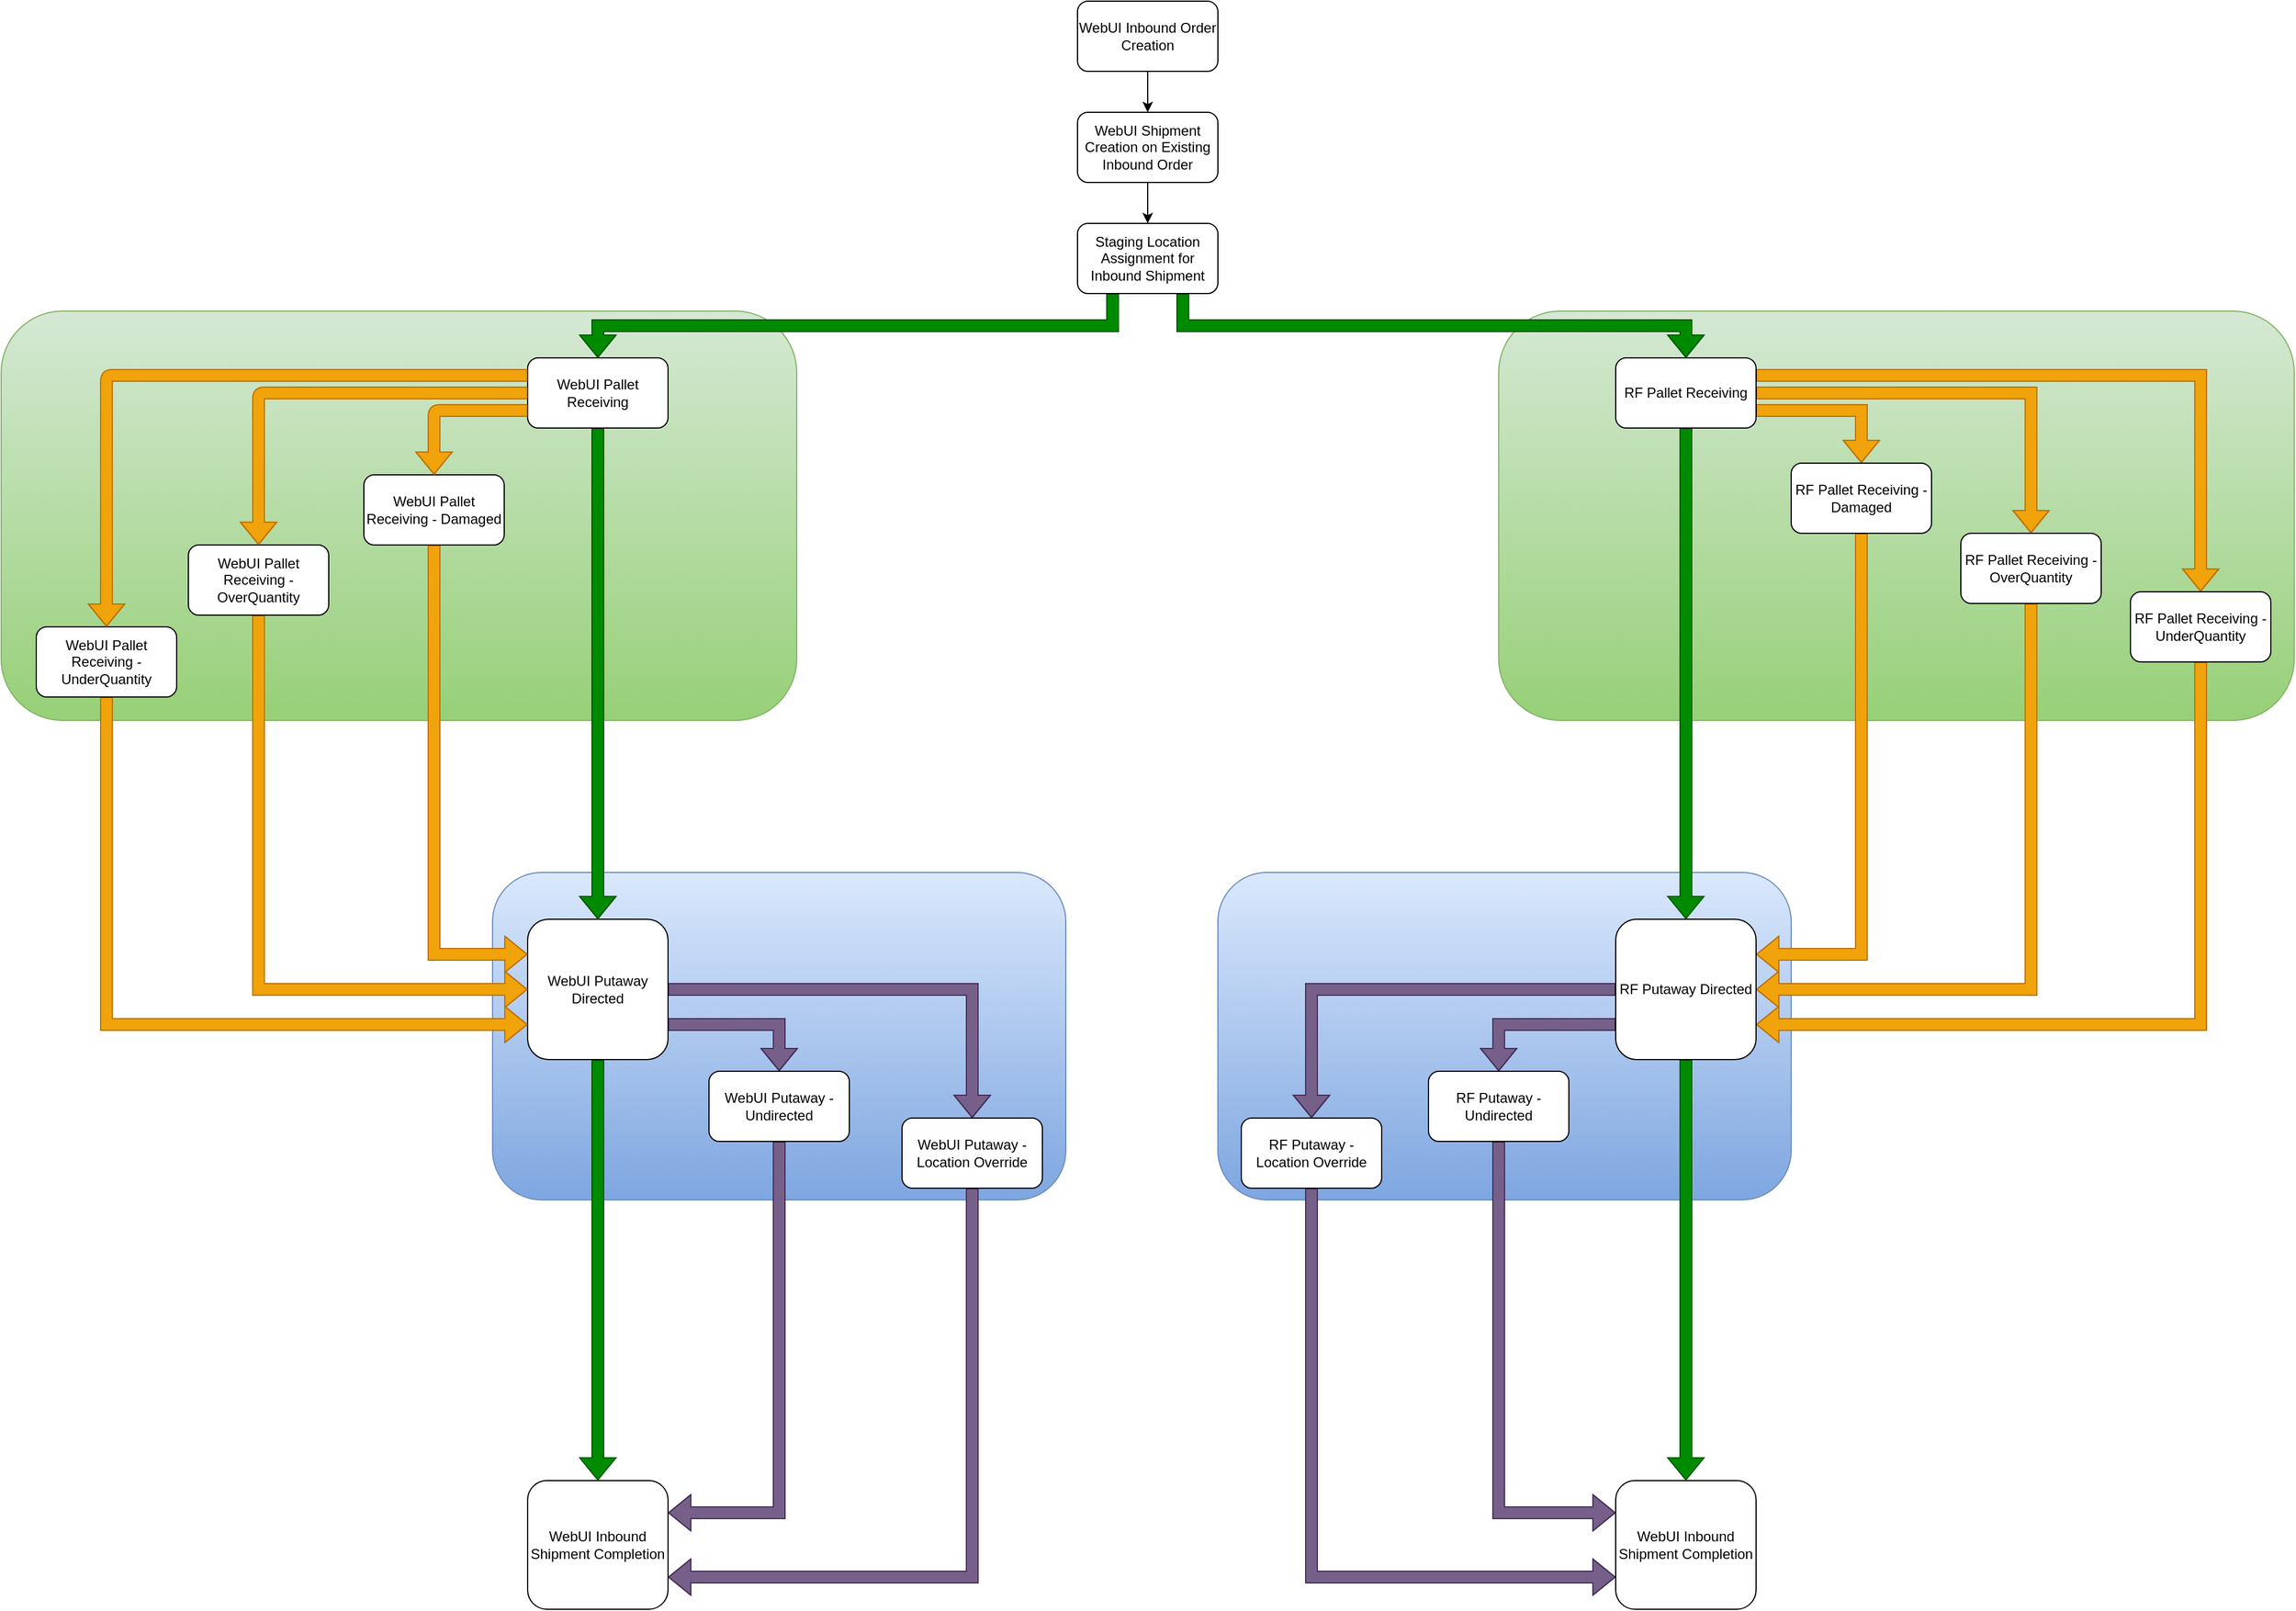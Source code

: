 <mxfile version="12.2.6" type="github" pages="1"><diagram id="IdHqrWxbUIfQEn7d7Ye1" name="Page-1"><mxGraphModel dx="4375" dy="2973" grid="1" gridSize="10" guides="1" tooltips="1" connect="1" arrows="1" fold="1" page="1" pageScale="1" pageWidth="850" pageHeight="1100" math="0" shadow="0"><root><mxCell id="0"/><mxCell id="1" parent="0"/><mxCell id="p_wmg7u4gT6bGFMo13wf-46" value="" style="rounded=1;whiteSpace=wrap;html=1;gradientColor=#7ea6e0;fillColor=#dae8fc;strokeColor=#6c8ebf;" vertex="1" parent="1"><mxGeometry x="320" y="730" width="490" height="280" as="geometry"/></mxCell><mxCell id="p_wmg7u4gT6bGFMo13wf-32" value="" style="rounded=1;whiteSpace=wrap;html=1;fillColor=#d5e8d4;strokeColor=#82b366;gradientColor=#97d077;" vertex="1" parent="1"><mxGeometry x="560" y="250" width="680" height="350" as="geometry"/></mxCell><mxCell id="p_wmg7u4gT6bGFMo13wf-13" value="" style="rounded=1;whiteSpace=wrap;html=1;gradientColor=#7ea6e0;fillColor=#dae8fc;strokeColor=#6c8ebf;" vertex="1" parent="1"><mxGeometry x="-300" y="730" width="490" height="280" as="geometry"/></mxCell><mxCell id="p_wmg7u4gT6bGFMo13wf-1" value="" style="rounded=1;whiteSpace=wrap;html=1;fillColor=#d5e8d4;strokeColor=#82b366;gradientColor=#97d077;" vertex="1" parent="1"><mxGeometry x="-720" y="250" width="680" height="350" as="geometry"/></mxCell><mxCell id="5MoI0cr_Pmq36j2Hyj8P-24" style="edgeStyle=orthogonalEdgeStyle;rounded=0;orthogonalLoop=1;jettySize=auto;html=1;exitX=0.5;exitY=1;exitDx=0;exitDy=0;entryX=0.5;entryY=0;entryDx=0;entryDy=0;" parent="1" source="5MoI0cr_Pmq36j2Hyj8P-7" target="5MoI0cr_Pmq36j2Hyj8P-15" edge="1"><mxGeometry relative="1" as="geometry"/></mxCell><UserObject label="WebUI Shipment Creation on Existing Inbound Order" link="https://jira.int.kn/browse/TCL-20" id="5MoI0cr_Pmq36j2Hyj8P-7"><mxCell style="rounded=1;whiteSpace=wrap;html=1;" parent="1" vertex="1"><mxGeometry x="200" y="80" width="120" height="60" as="geometry"/></mxCell></UserObject><mxCell id="5MoI0cr_Pmq36j2Hyj8P-23" style="edgeStyle=orthogonalEdgeStyle;rounded=0;orthogonalLoop=1;jettySize=auto;html=1;exitX=0.5;exitY=1;exitDx=0;exitDy=0;entryX=0.5;entryY=0;entryDx=0;entryDy=0;" parent="1" source="5MoI0cr_Pmq36j2Hyj8P-8" target="5MoI0cr_Pmq36j2Hyj8P-7" edge="1"><mxGeometry relative="1" as="geometry"/></mxCell><UserObject label="WebUI Inbound Order Creation" TCL-2="https://jira.int.kn/browse/TCL-2" link="https://jira.int.kn/browse/TCL-2" id="5MoI0cr_Pmq36j2Hyj8P-8"><mxCell style="rounded=1;whiteSpace=wrap;html=1;" parent="1" vertex="1"><mxGeometry x="200" y="-15" width="120" height="60" as="geometry"/></mxCell></UserObject><mxCell id="5MoI0cr_Pmq36j2Hyj8P-27" style="edgeStyle=orthogonalEdgeStyle;rounded=0;orthogonalLoop=1;jettySize=auto;html=1;exitX=0.5;exitY=1;exitDx=0;exitDy=0;entryX=0.5;entryY=0;entryDx=0;entryDy=0;fillColor=#008a00;strokeColor=#005700;shape=flexArrow;" parent="1" source="5MoI0cr_Pmq36j2Hyj8P-9" target="5MoI0cr_Pmq36j2Hyj8P-21" edge="1"><mxGeometry relative="1" as="geometry"/></mxCell><mxCell id="p_wmg7u4gT6bGFMo13wf-26" style="edgeStyle=orthogonalEdgeStyle;shape=flexArrow;rounded=0;orthogonalLoop=1;jettySize=auto;html=1;exitX=1;exitY=0.75;exitDx=0;exitDy=0;entryX=0.5;entryY=0;entryDx=0;entryDy=0;strokeColor=#432D57;fillColor=#76608a;" edge="1" parent="1" source="5MoI0cr_Pmq36j2Hyj8P-9" target="p_wmg7u4gT6bGFMo13wf-14"><mxGeometry relative="1" as="geometry"/></mxCell><mxCell id="p_wmg7u4gT6bGFMo13wf-27" style="edgeStyle=orthogonalEdgeStyle;shape=flexArrow;rounded=0;orthogonalLoop=1;jettySize=auto;html=1;exitX=1;exitY=0.5;exitDx=0;exitDy=0;entryX=0.5;entryY=0;entryDx=0;entryDy=0;strokeColor=#432D57;fillColor=#76608a;" edge="1" parent="1" source="5MoI0cr_Pmq36j2Hyj8P-9" target="p_wmg7u4gT6bGFMo13wf-15"><mxGeometry relative="1" as="geometry"/></mxCell><mxCell id="5MoI0cr_Pmq36j2Hyj8P-9" value="WebUI Putaway Directed" style="rounded=1;whiteSpace=wrap;html=1;" parent="1" vertex="1"><mxGeometry x="-270" y="770" width="120" height="120" as="geometry"/></mxCell><mxCell id="p_wmg7u4gT6bGFMo13wf-23" style="edgeStyle=orthogonalEdgeStyle;shape=flexArrow;rounded=0;orthogonalLoop=1;jettySize=auto;html=1;exitX=0.5;exitY=1;exitDx=0;exitDy=0;entryX=0;entryY=0.5;entryDx=0;entryDy=0;strokeColor=#BD7000;fillColor=#f0a30a;" edge="1" parent="1" source="5MoI0cr_Pmq36j2Hyj8P-10" target="5MoI0cr_Pmq36j2Hyj8P-9"><mxGeometry relative="1" as="geometry"/></mxCell><mxCell id="5MoI0cr_Pmq36j2Hyj8P-10" value="WebUI Pallet Receiving - OverQuantity" style="rounded=1;whiteSpace=wrap;html=1;" parent="1" vertex="1"><mxGeometry x="-560" y="450" width="120" height="60" as="geometry"/></mxCell><mxCell id="p_wmg7u4gT6bGFMo13wf-22" style="edgeStyle=orthogonalEdgeStyle;shape=flexArrow;rounded=0;orthogonalLoop=1;jettySize=auto;html=1;exitX=0.5;exitY=1;exitDx=0;exitDy=0;entryX=0;entryY=0.75;entryDx=0;entryDy=0;strokeColor=#BD7000;fillColor=#f0a30a;" edge="1" parent="1" source="5MoI0cr_Pmq36j2Hyj8P-14" target="5MoI0cr_Pmq36j2Hyj8P-9"><mxGeometry relative="1" as="geometry"/></mxCell><mxCell id="5MoI0cr_Pmq36j2Hyj8P-14" value="WebUI Pallet Receiving - UnderQuantity" style="rounded=1;whiteSpace=wrap;html=1;" parent="1" vertex="1"><mxGeometry x="-690" y="520" width="120" height="60" as="geometry"/></mxCell><mxCell id="p_wmg7u4gT6bGFMo13wf-31" style="edgeStyle=orthogonalEdgeStyle;shape=flexArrow;rounded=0;orthogonalLoop=1;jettySize=auto;html=1;exitX=0.25;exitY=1;exitDx=0;exitDy=0;entryX=0.5;entryY=0;entryDx=0;entryDy=0;strokeColor=#005700;fillColor=#008a00;" edge="1" parent="1" source="5MoI0cr_Pmq36j2Hyj8P-15" target="5MoI0cr_Pmq36j2Hyj8P-16"><mxGeometry relative="1" as="geometry"/></mxCell><mxCell id="p_wmg7u4gT6bGFMo13wf-34" style="edgeStyle=orthogonalEdgeStyle;shape=flexArrow;rounded=0;orthogonalLoop=1;jettySize=auto;html=1;exitX=0.75;exitY=1;exitDx=0;exitDy=0;entryX=0.5;entryY=0;entryDx=0;entryDy=0;strokeColor=#005700;fillColor=#008a00;" edge="1" parent="1" source="5MoI0cr_Pmq36j2Hyj8P-15" target="p_wmg7u4gT6bGFMo13wf-33"><mxGeometry relative="1" as="geometry"/></mxCell><UserObject label="Staging Location Assignment for Inbound Shipment" link="https://jira.int.kn/browse/TCL-20" id="5MoI0cr_Pmq36j2Hyj8P-15"><mxCell style="rounded=1;whiteSpace=wrap;html=1;" parent="1" vertex="1"><mxGeometry x="200" y="175" width="120" height="60" as="geometry"/></mxCell></UserObject><mxCell id="5MoI0cr_Pmq36j2Hyj8P-26" style="edgeStyle=orthogonalEdgeStyle;rounded=0;orthogonalLoop=1;jettySize=auto;html=1;exitX=0.5;exitY=1;exitDx=0;exitDy=0;fillColor=#008a00;strokeColor=#005700;shape=flexArrow;" parent="1" source="5MoI0cr_Pmq36j2Hyj8P-16" target="5MoI0cr_Pmq36j2Hyj8P-9" edge="1"><mxGeometry relative="1" as="geometry"><Array as="points"><mxPoint x="-210" y="590"/><mxPoint x="-210" y="590"/></Array></mxGeometry></mxCell><mxCell id="5MoI0cr_Pmq36j2Hyj8P-16" value="WebUI Pallet Receiving" style="rounded=1;whiteSpace=wrap;html=1;" parent="1" vertex="1"><mxGeometry x="-270" y="290" width="120" height="60" as="geometry"/></mxCell><mxCell id="5MoI0cr_Pmq36j2Hyj8P-21" value="WebUI Inbound Shipment Completion" style="rounded=1;whiteSpace=wrap;html=1;" parent="1" vertex="1"><mxGeometry x="-270" y="1250" width="120" height="110" as="geometry"/></mxCell><mxCell id="p_wmg7u4gT6bGFMo13wf-24" style="edgeStyle=orthogonalEdgeStyle;shape=flexArrow;rounded=0;orthogonalLoop=1;jettySize=auto;html=1;exitX=0.5;exitY=1;exitDx=0;exitDy=0;entryX=0;entryY=0.25;entryDx=0;entryDy=0;strokeColor=#BD7000;fillColor=#f0a30a;" edge="1" parent="1" source="p_wmg7u4gT6bGFMo13wf-4" target="5MoI0cr_Pmq36j2Hyj8P-9"><mxGeometry relative="1" as="geometry"/></mxCell><mxCell id="p_wmg7u4gT6bGFMo13wf-4" value="WebUI Pallet Receiving - Damaged" style="rounded=1;whiteSpace=wrap;html=1;" vertex="1" parent="1"><mxGeometry x="-410" y="390" width="120" height="60" as="geometry"/></mxCell><mxCell id="p_wmg7u4gT6bGFMo13wf-10" value="" style="shape=flexArrow;endArrow=classic;html=1;exitX=0;exitY=0.75;exitDx=0;exitDy=0;entryX=0.5;entryY=0;entryDx=0;entryDy=0;fillColor=#f0a30a;strokeColor=#BD7000;" edge="1" parent="1" source="5MoI0cr_Pmq36j2Hyj8P-16" target="p_wmg7u4gT6bGFMo13wf-4"><mxGeometry width="50" height="50" relative="1" as="geometry"><mxPoint x="-350" y="320" as="sourcePoint"/><mxPoint x="-300" y="270" as="targetPoint"/><Array as="points"><mxPoint x="-350" y="335"/></Array></mxGeometry></mxCell><mxCell id="p_wmg7u4gT6bGFMo13wf-11" value="" style="shape=flexArrow;endArrow=classic;html=1;exitX=0;exitY=0.5;exitDx=0;exitDy=0;entryX=0.5;entryY=0;entryDx=0;entryDy=0;fillColor=#f0a30a;strokeColor=#BD7000;" edge="1" parent="1" source="5MoI0cr_Pmq36j2Hyj8P-16"><mxGeometry width="50" height="50" relative="1" as="geometry"><mxPoint x="-420" y="380" as="sourcePoint"/><mxPoint x="-500" y="450" as="targetPoint"/><Array as="points"><mxPoint x="-500" y="320"/></Array></mxGeometry></mxCell><mxCell id="p_wmg7u4gT6bGFMo13wf-12" value="" style="shape=flexArrow;endArrow=classic;html=1;exitX=0;exitY=0.25;exitDx=0;exitDy=0;entryX=0.5;entryY=0;entryDx=0;entryDy=0;fillColor=#f0a30a;strokeColor=#BD7000;" edge="1" parent="1" source="5MoI0cr_Pmq36j2Hyj8P-16"><mxGeometry width="50" height="50" relative="1" as="geometry"><mxPoint x="-400" y="390" as="sourcePoint"/><mxPoint x="-630" y="520" as="targetPoint"/><Array as="points"><mxPoint x="-630" y="305"/></Array></mxGeometry></mxCell><mxCell id="p_wmg7u4gT6bGFMo13wf-28" style="edgeStyle=orthogonalEdgeStyle;shape=flexArrow;rounded=0;orthogonalLoop=1;jettySize=auto;html=1;exitX=0.5;exitY=1;exitDx=0;exitDy=0;entryX=1;entryY=0.25;entryDx=0;entryDy=0;strokeColor=#432D57;fillColor=#76608a;" edge="1" parent="1" source="p_wmg7u4gT6bGFMo13wf-14" target="5MoI0cr_Pmq36j2Hyj8P-21"><mxGeometry relative="1" as="geometry"/></mxCell><mxCell id="p_wmg7u4gT6bGFMo13wf-14" value="WebUI Putaway -Undirected" style="rounded=1;whiteSpace=wrap;html=1;" vertex="1" parent="1"><mxGeometry x="-115" y="900" width="120" height="60" as="geometry"/></mxCell><mxCell id="p_wmg7u4gT6bGFMo13wf-29" style="edgeStyle=orthogonalEdgeStyle;shape=flexArrow;rounded=0;orthogonalLoop=1;jettySize=auto;html=1;entryX=1;entryY=0.75;entryDx=0;entryDy=0;strokeColor=#432D57;fillColor=#76608a;" edge="1" parent="1" source="p_wmg7u4gT6bGFMo13wf-15" target="5MoI0cr_Pmq36j2Hyj8P-21"><mxGeometry relative="1" as="geometry"><Array as="points"><mxPoint x="110" y="1333"/></Array></mxGeometry></mxCell><mxCell id="p_wmg7u4gT6bGFMo13wf-15" value="WebUI Putaway - Location Override" style="rounded=1;whiteSpace=wrap;html=1;" vertex="1" parent="1"><mxGeometry x="50" y="940" width="120" height="60" as="geometry"/></mxCell><mxCell id="p_wmg7u4gT6bGFMo13wf-38" style="edgeStyle=orthogonalEdgeStyle;shape=flexArrow;rounded=0;orthogonalLoop=1;jettySize=auto;html=1;exitX=1;exitY=0.75;exitDx=0;exitDy=0;entryX=0.5;entryY=0;entryDx=0;entryDy=0;strokeColor=#BD7000;fillColor=#f0a30a;" edge="1" parent="1" source="p_wmg7u4gT6bGFMo13wf-33" target="p_wmg7u4gT6bGFMo13wf-35"><mxGeometry relative="1" as="geometry"/></mxCell><mxCell id="p_wmg7u4gT6bGFMo13wf-39" style="edgeStyle=orthogonalEdgeStyle;shape=flexArrow;rounded=0;orthogonalLoop=1;jettySize=auto;html=1;exitX=1;exitY=0.5;exitDx=0;exitDy=0;entryX=0.5;entryY=0;entryDx=0;entryDy=0;strokeColor=#BD7000;fillColor=#f0a30a;" edge="1" parent="1" source="p_wmg7u4gT6bGFMo13wf-33" target="p_wmg7u4gT6bGFMo13wf-36"><mxGeometry relative="1" as="geometry"/></mxCell><mxCell id="p_wmg7u4gT6bGFMo13wf-40" style="edgeStyle=orthogonalEdgeStyle;shape=flexArrow;rounded=0;orthogonalLoop=1;jettySize=auto;html=1;exitX=1;exitY=0.25;exitDx=0;exitDy=0;strokeColor=#BD7000;fillColor=#f0a30a;" edge="1" parent="1" source="p_wmg7u4gT6bGFMo13wf-33" target="p_wmg7u4gT6bGFMo13wf-37"><mxGeometry relative="1" as="geometry"/></mxCell><mxCell id="p_wmg7u4gT6bGFMo13wf-42" style="edgeStyle=orthogonalEdgeStyle;shape=flexArrow;rounded=0;orthogonalLoop=1;jettySize=auto;html=1;exitX=0.5;exitY=1;exitDx=0;exitDy=0;entryX=0.5;entryY=0;entryDx=0;entryDy=0;strokeColor=#005700;fillColor=#008a00;" edge="1" parent="1" source="p_wmg7u4gT6bGFMo13wf-33" target="p_wmg7u4gT6bGFMo13wf-41"><mxGeometry relative="1" as="geometry"/></mxCell><mxCell id="p_wmg7u4gT6bGFMo13wf-33" value="RF Pallet Receiving" style="rounded=1;whiteSpace=wrap;html=1;" vertex="1" parent="1"><mxGeometry x="660" y="290" width="120" height="60" as="geometry"/></mxCell><mxCell id="p_wmg7u4gT6bGFMo13wf-43" style="edgeStyle=orthogonalEdgeStyle;shape=flexArrow;rounded=0;orthogonalLoop=1;jettySize=auto;html=1;exitX=0.5;exitY=1;exitDx=0;exitDy=0;entryX=1;entryY=0.25;entryDx=0;entryDy=0;strokeColor=#BD7000;fillColor=#f0a30a;" edge="1" parent="1" source="p_wmg7u4gT6bGFMo13wf-35" target="p_wmg7u4gT6bGFMo13wf-41"><mxGeometry relative="1" as="geometry"/></mxCell><mxCell id="p_wmg7u4gT6bGFMo13wf-35" value="RF Pallet Receiving - Damaged" style="rounded=1;whiteSpace=wrap;html=1;" vertex="1" parent="1"><mxGeometry x="810" y="380" width="120" height="60" as="geometry"/></mxCell><mxCell id="p_wmg7u4gT6bGFMo13wf-44" style="edgeStyle=orthogonalEdgeStyle;shape=flexArrow;rounded=0;orthogonalLoop=1;jettySize=auto;html=1;exitX=0.5;exitY=1;exitDx=0;exitDy=0;entryX=1;entryY=0.5;entryDx=0;entryDy=0;strokeColor=#BD7000;fillColor=#f0a30a;" edge="1" parent="1" source="p_wmg7u4gT6bGFMo13wf-36" target="p_wmg7u4gT6bGFMo13wf-41"><mxGeometry relative="1" as="geometry"/></mxCell><mxCell id="p_wmg7u4gT6bGFMo13wf-36" value="RF Pallet Receiving - OverQuantity" style="rounded=1;whiteSpace=wrap;html=1;" vertex="1" parent="1"><mxGeometry x="955" y="440" width="120" height="60" as="geometry"/></mxCell><mxCell id="p_wmg7u4gT6bGFMo13wf-45" style="edgeStyle=orthogonalEdgeStyle;shape=flexArrow;rounded=0;orthogonalLoop=1;jettySize=auto;html=1;exitX=0.5;exitY=1;exitDx=0;exitDy=0;entryX=1;entryY=0.75;entryDx=0;entryDy=0;strokeColor=#BD7000;fillColor=#f0a30a;" edge="1" parent="1" source="p_wmg7u4gT6bGFMo13wf-37" target="p_wmg7u4gT6bGFMo13wf-41"><mxGeometry relative="1" as="geometry"/></mxCell><mxCell id="p_wmg7u4gT6bGFMo13wf-37" value="RF Pallet Receiving - UnderQuantity" style="rounded=1;whiteSpace=wrap;html=1;" vertex="1" parent="1"><mxGeometry x="1100" y="490" width="120" height="60" as="geometry"/></mxCell><mxCell id="p_wmg7u4gT6bGFMo13wf-49" style="edgeStyle=orthogonalEdgeStyle;shape=flexArrow;rounded=0;orthogonalLoop=1;jettySize=auto;html=1;exitX=0;exitY=0.75;exitDx=0;exitDy=0;strokeColor=#432D57;fillColor=#76608a;" edge="1" parent="1" source="p_wmg7u4gT6bGFMo13wf-41" target="p_wmg7u4gT6bGFMo13wf-48"><mxGeometry relative="1" as="geometry"/></mxCell><mxCell id="p_wmg7u4gT6bGFMo13wf-51" style="edgeStyle=orthogonalEdgeStyle;shape=flexArrow;rounded=0;orthogonalLoop=1;jettySize=auto;html=1;exitX=0;exitY=0.5;exitDx=0;exitDy=0;entryX=0.5;entryY=0;entryDx=0;entryDy=0;strokeColor=#432D57;fillColor=#76608a;" edge="1" parent="1" source="p_wmg7u4gT6bGFMo13wf-41" target="p_wmg7u4gT6bGFMo13wf-47"><mxGeometry relative="1" as="geometry"/></mxCell><mxCell id="p_wmg7u4gT6bGFMo13wf-55" style="edgeStyle=orthogonalEdgeStyle;shape=flexArrow;rounded=0;orthogonalLoop=1;jettySize=auto;html=1;exitX=0.5;exitY=1;exitDx=0;exitDy=0;entryX=0.5;entryY=0;entryDx=0;entryDy=0;strokeColor=#005700;fillColor=#008a00;" edge="1" parent="1" source="p_wmg7u4gT6bGFMo13wf-41" target="p_wmg7u4gT6bGFMo13wf-52"><mxGeometry relative="1" as="geometry"/></mxCell><mxCell id="p_wmg7u4gT6bGFMo13wf-41" value="RF Putaway Directed" style="rounded=1;whiteSpace=wrap;html=1;" vertex="1" parent="1"><mxGeometry x="660" y="770" width="120" height="120" as="geometry"/></mxCell><mxCell id="p_wmg7u4gT6bGFMo13wf-53" style="edgeStyle=orthogonalEdgeStyle;shape=flexArrow;rounded=0;orthogonalLoop=1;jettySize=auto;html=1;exitX=0.5;exitY=1;exitDx=0;exitDy=0;entryX=0;entryY=0.75;entryDx=0;entryDy=0;strokeColor=#432D57;fillColor=#76608a;" edge="1" parent="1" source="p_wmg7u4gT6bGFMo13wf-47" target="p_wmg7u4gT6bGFMo13wf-52"><mxGeometry relative="1" as="geometry"/></mxCell><mxCell id="p_wmg7u4gT6bGFMo13wf-47" value="RF Putaway - Location Override" style="rounded=1;whiteSpace=wrap;html=1;" vertex="1" parent="1"><mxGeometry x="340" y="940" width="120" height="60" as="geometry"/></mxCell><mxCell id="p_wmg7u4gT6bGFMo13wf-54" style="edgeStyle=orthogonalEdgeStyle;shape=flexArrow;rounded=0;orthogonalLoop=1;jettySize=auto;html=1;exitX=0.5;exitY=1;exitDx=0;exitDy=0;entryX=0;entryY=0.25;entryDx=0;entryDy=0;strokeColor=#432D57;fillColor=#76608a;" edge="1" parent="1" source="p_wmg7u4gT6bGFMo13wf-48" target="p_wmg7u4gT6bGFMo13wf-52"><mxGeometry relative="1" as="geometry"/></mxCell><mxCell id="p_wmg7u4gT6bGFMo13wf-48" value="RF Putaway -Undirected" style="rounded=1;whiteSpace=wrap;html=1;" vertex="1" parent="1"><mxGeometry x="500" y="900" width="120" height="60" as="geometry"/></mxCell><mxCell id="p_wmg7u4gT6bGFMo13wf-52" value="WebUI Inbound Shipment Completion" style="rounded=1;whiteSpace=wrap;html=1;" vertex="1" parent="1"><mxGeometry x="660" y="1250" width="120" height="110" as="geometry"/></mxCell></root></mxGraphModel></diagram></mxfile>